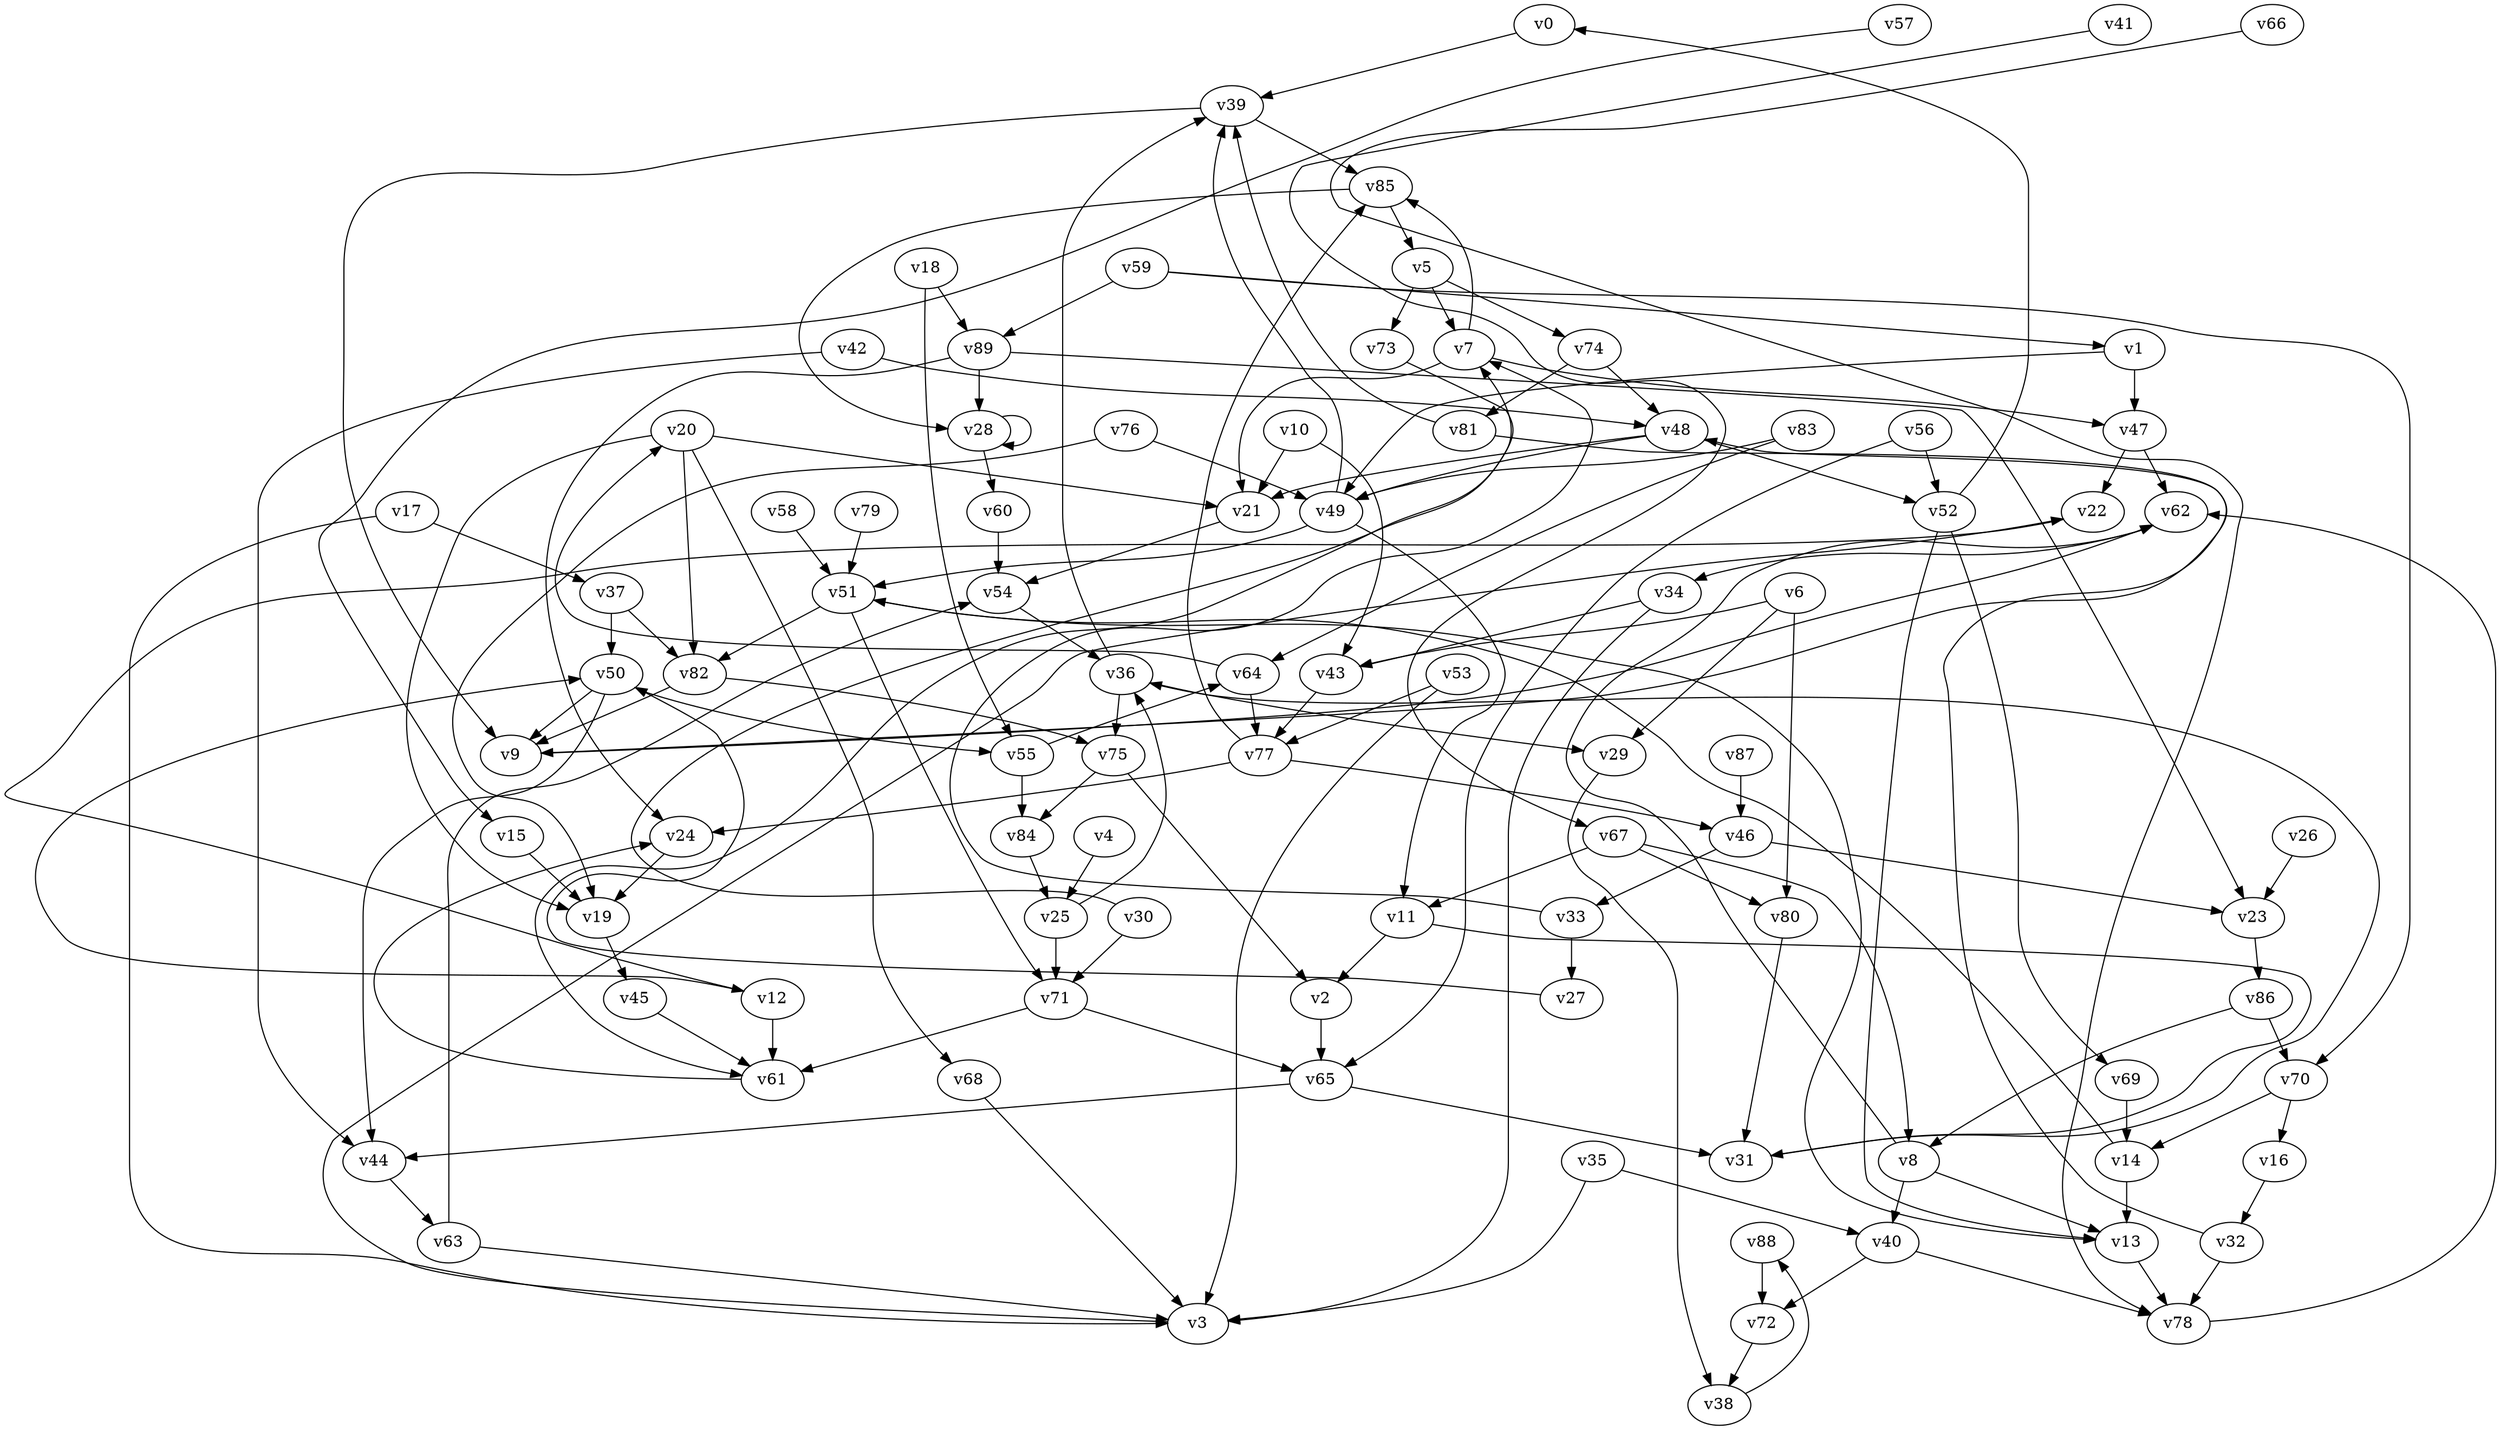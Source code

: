 // Benchmark game 131 - 90 vertices
// time_bound: 29
// targets: v68
digraph G {
    v0 [name="v0", player=0];
    v1 [name="v1", player=0];
    v2 [name="v2", player=1];
    v3 [name="v3", player=0];
    v4 [name="v4", player=0];
    v5 [name="v5", player=1];
    v6 [name="v6", player=1];
    v7 [name="v7", player=1];
    v8 [name="v8", player=0];
    v9 [name="v9", player=0];
    v10 [name="v10", player=1];
    v11 [name="v11", player=0];
    v12 [name="v12", player=1];
    v13 [name="v13", player=1];
    v14 [name="v14", player=0];
    v15 [name="v15", player=1];
    v16 [name="v16", player=0];
    v17 [name="v17", player=1];
    v18 [name="v18", player=0];
    v19 [name="v19", player=0];
    v20 [name="v20", player=1];
    v21 [name="v21", player=0];
    v22 [name="v22", player=0];
    v23 [name="v23", player=0];
    v24 [name="v24", player=1];
    v25 [name="v25", player=0];
    v26 [name="v26", player=1];
    v27 [name="v27", player=1];
    v28 [name="v28", player=0];
    v29 [name="v29", player=0];
    v30 [name="v30", player=0];
    v31 [name="v31", player=0];
    v32 [name="v32", player=1];
    v33 [name="v33", player=1];
    v34 [name="v34", player=1];
    v35 [name="v35", player=0];
    v36 [name="v36", player=1];
    v37 [name="v37", player=0];
    v38 [name="v38", player=1];
    v39 [name="v39", player=0];
    v40 [name="v40", player=1];
    v41 [name="v41", player=1];
    v42 [name="v42", player=1];
    v43 [name="v43", player=0];
    v44 [name="v44", player=0];
    v45 [name="v45", player=0];
    v46 [name="v46", player=0];
    v47 [name="v47", player=1];
    v48 [name="v48", player=0];
    v49 [name="v49", player=0];
    v50 [name="v50", player=0];
    v51 [name="v51", player=1];
    v52 [name="v52", player=1];
    v53 [name="v53", player=1];
    v54 [name="v54", player=1];
    v55 [name="v55", player=1];
    v56 [name="v56", player=1];
    v57 [name="v57", player=1];
    v58 [name="v58", player=1];
    v59 [name="v59", player=1];
    v60 [name="v60", player=0];
    v61 [name="v61", player=1];
    v62 [name="v62", player=0];
    v63 [name="v63", player=0];
    v64 [name="v64", player=0];
    v65 [name="v65", player=0];
    v66 [name="v66", player=1];
    v67 [name="v67", player=0];
    v68 [name="v68", player=1, target=1];
    v69 [name="v69", player=1];
    v70 [name="v70", player=0];
    v71 [name="v71", player=0];
    v72 [name="v72", player=0];
    v73 [name="v73", player=1];
    v74 [name="v74", player=0];
    v75 [name="v75", player=0];
    v76 [name="v76", player=1];
    v77 [name="v77", player=1];
    v78 [name="v78", player=0];
    v79 [name="v79", player=1];
    v80 [name="v80", player=0];
    v81 [name="v81", player=0];
    v82 [name="v82", player=1];
    v83 [name="v83", player=0];
    v84 [name="v84", player=0];
    v85 [name="v85", player=1];
    v86 [name="v86", player=1];
    v87 [name="v87", player=1];
    v88 [name="v88", player=0];
    v89 [name="v89", player=0];

    v0 -> v39;
    v1 -> v49 [constraint="t < 5"];
    v2 -> v65;
    v3 -> v22 [constraint="t < 15"];
    v4 -> v25;
    v5 -> v73;
    v6 -> v80;
    v7 -> v85;
    v8 -> v62 [constraint="t >= 2"];
    v9 -> v62 [constraint="t mod 3 == 2"];
    v10 -> v21;
    v11 -> v31 [constraint="t < 5"];
    v12 -> v50 [constraint="t < 15"];
    v13 -> v78;
    v14 -> v51 [constraint="t < 14"];
    v15 -> v19;
    v16 -> v32;
    v17 -> v3;
    v18 -> v89;
    v19 -> v45;
    v20 -> v21;
    v21 -> v54;
    v22 -> v12 [constraint="t >= 5"];
    v23 -> v86;
    v24 -> v19;
    v25 -> v71;
    v26 -> v23;
    v27 -> v50 [constraint="t mod 5 == 2"];
    v28 -> v60;
    v29 -> v38;
    v30 -> v7 [constraint="t < 6"];
    v31 -> v36 [constraint="t mod 5 == 2"];
    v32 -> v48 [constraint="t >= 4"];
    v33 -> v7 [constraint="t < 8"];
    v34 -> v3;
    v35 -> v3;
    v36 -> v39;
    v37 -> v50;
    v38 -> v88 [constraint="t < 8"];
    v39 -> v9;
    v40 -> v78;
    v41 -> v67 [constraint="t < 12"];
    v42 -> v48;
    v43 -> v77;
    v44 -> v63;
    v45 -> v61;
    v46 -> v23;
    v47 -> v22;
    v48 -> v21;
    v49 -> v39;
    v50 -> v9 [constraint="t mod 5 == 3"];
    v51 -> v13 [constraint="t mod 3 == 1"];
    v52 -> v13 [constraint="t mod 5 == 3"];
    v53 -> v77;
    v54 -> v36;
    v55 -> v64 [constraint="t < 5"];
    v56 -> v52;
    v57 -> v15 [constraint="t < 10"];
    v58 -> v51;
    v59 -> v1 [constraint="t >= 5"];
    v60 -> v54;
    v61 -> v24 [constraint="t mod 5 == 4"];
    v62 -> v34;
    v63 -> v3;
    v64 -> v20 [constraint="t >= 4"];
    v65 -> v44;
    v66 -> v78 [constraint="t mod 5 == 2"];
    v67 -> v8;
    v68 -> v3;
    v69 -> v14;
    v70 -> v16;
    v71 -> v61;
    v72 -> v38;
    v73 -> v61 [constraint="t < 14"];
    v74 -> v48;
    v75 -> v2;
    v76 -> v19;
    v77 -> v24;
    v78 -> v62;
    v79 -> v51;
    v80 -> v31;
    v81 -> v9 [constraint="t < 13"];
    v82 -> v75;
    v83 -> v49;
    v84 -> v25;
    v85 -> v28;
    v86 -> v8 [constraint="t >= 3"];
    v87 -> v46;
    v88 -> v72;
    v89 -> v28;
    v77 -> v46;
    v17 -> v37;
    v6 -> v43;
    v5 -> v7;
    v35 -> v40;
    v11 -> v2;
    v51 -> v82;
    v48 -> v52;
    v1 -> v47;
    v71 -> v65;
    v5 -> v74;
    v40 -> v72;
    v20 -> v82;
    v33 -> v27;
    v74 -> v81;
    v83 -> v64;
    v10 -> v43;
    v67 -> v80;
    v65 -> v31;
    v20 -> v19;
    v47 -> v62;
    v7 -> v21;
    v14 -> v13;
    v52 -> v69;
    v49 -> v51;
    v85 -> v5;
    v20 -> v68;
    v77 -> v85;
    v89 -> v23;
    v67 -> v11;
    v32 -> v78;
    v64 -> v77;
    v50 -> v44;
    v55 -> v84;
    v75 -> v84;
    v12 -> v61;
    v70 -> v14;
    v46 -> v33;
    v86 -> v70;
    v89 -> v24;
    v49 -> v11;
    v8 -> v40;
    v30 -> v71;
    v28 -> v28;
    v48 -> v49;
    v81 -> v39;
    v36 -> v75;
    v25 -> v36;
    v59 -> v89;
    v36 -> v29;
    v6 -> v29;
    v37 -> v82;
    v18 -> v55;
    v59 -> v70;
    v34 -> v43;
    v50 -> v55;
    v8 -> v13;
    v42 -> v44;
    v51 -> v71;
    v82 -> v9;
    v52 -> v0;
    v76 -> v49;
    v39 -> v85;
    v7 -> v47;
    v56 -> v65;
    v63 -> v54;
    v53 -> v3;
}
